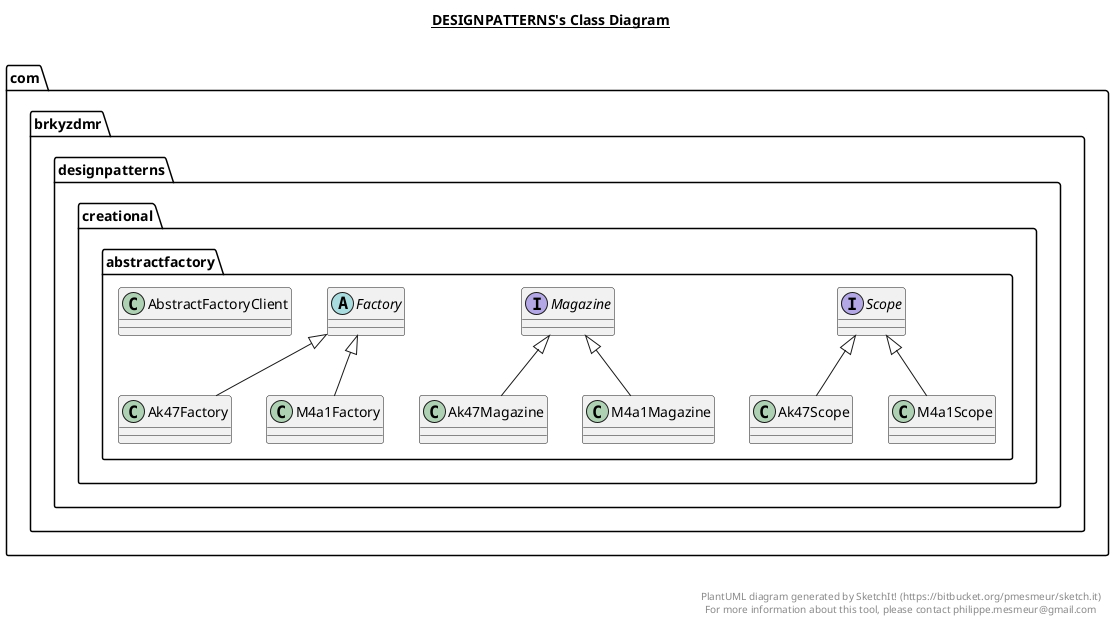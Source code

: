 @startuml

title __DESIGNPATTERNS's Class Diagram__\n

  package com.brkyzdmr.designpatterns.creational.abstractfactory {
    class AbstractFactoryClient {
    }
  }
  

  package com.brkyzdmr.designpatterns.creational.abstractfactory {
    class Ak47Factory {
    }
  }
  

  package com.brkyzdmr.designpatterns.creational.abstractfactory {
    class Ak47Magazine {
    }
  }
  

  package com.brkyzdmr.designpatterns.creational.abstractfactory {
    class Ak47Scope {
    }
  }
  

  package com.brkyzdmr.designpatterns.creational.abstractfactory {
    abstract class Factory {
    }
  }
  

  package com.brkyzdmr.designpatterns.creational.abstractfactory {
    class M4a1Factory {
    }
  }
  

  package com.brkyzdmr.designpatterns.creational.abstractfactory {
    class M4a1Magazine {
    }
  }
  

  package com.brkyzdmr.designpatterns.creational.abstractfactory {
    class M4a1Scope {
    }
  }
  

  package com.brkyzdmr.designpatterns.creational.abstractfactory {
    interface Magazine {
    }
  }
  

  package com.brkyzdmr.designpatterns.creational.abstractfactory {
    interface Scope {
    }
  }
  

  Ak47Factory -up-|> Factory
  Ak47Magazine -up-|> Magazine
  Ak47Scope -up-|> Scope
  M4a1Factory -up-|> Factory
  M4a1Magazine -up-|> Magazine
  M4a1Scope -up-|> Scope


right footer


PlantUML diagram generated by SketchIt! (https://bitbucket.org/pmesmeur/sketch.it)
For more information about this tool, please contact philippe.mesmeur@gmail.com
endfooter

@enduml
